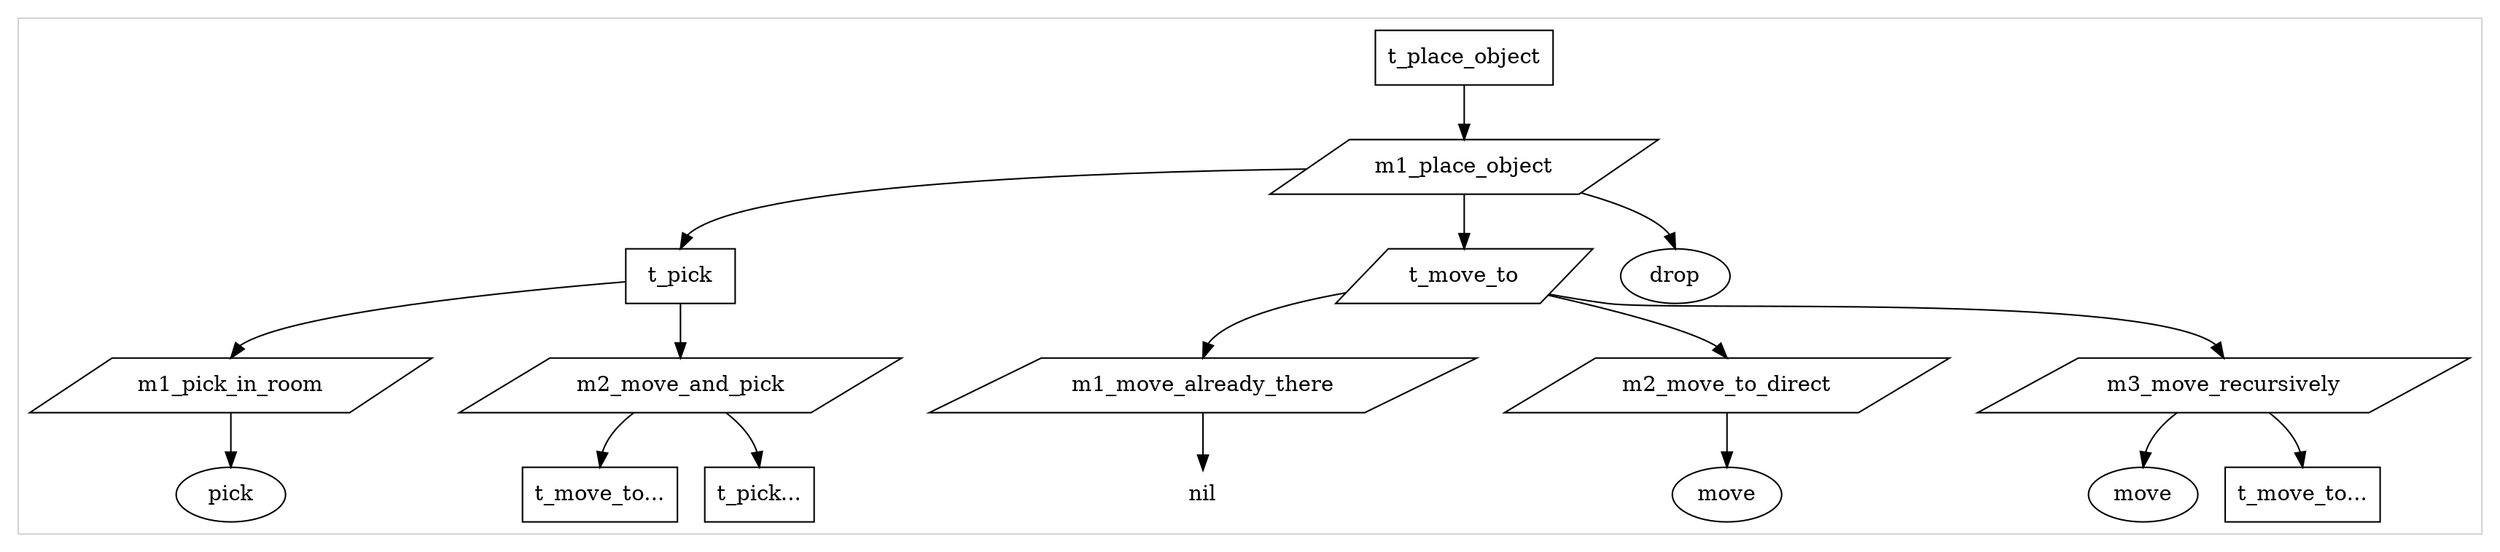 
digraph Hierarchy_1_Orig {
    ordering="out"
    // splines=ortho
    edge [headport="n"]
    node [fixedsize="true",width="1.2",height=".4"]
    node [shape="rectangle"]

    subgraph cluster_PickPlaceGraph {
        color=lightgray;
        subgraph actions {
            node [shape="ellipse", fixedsize="false",width="1",height=".5"]
            pick [label = "pick"]
            drop [label = "drop"]
            move [label = "move"]
            move_2 [label = "move"]
            //open [label = "open"]
            //close [label = "close"]

        }

        subgraph methods {
            node [shape="parallelogram", fixedsize="false",width="1",height=".5"]
            m1_place_object
            m1_pick_in_room
            m2_move_and_pick
            t_move_to
            m1_move_already_there
            m2_move_to_direct
            m3_move_recursively
        }
        subgraph tasks {
            node [shape="rect", fixedsize="false",width="1",height=".5"]
            t_place_object [label = "t_place_object"]
            t_pick [label = "t_pick"]
            t_move_to [label = "t_move_to"]
            t_move_to_2 [label = "t_move_to..."]
            t_move_to_3 [label = "t_move_to..."]
            t_pick_2 [label = "t_pick..."]

        }

        
        t_place_object -> m1_place_object
        m1_place_object -> t_pick
        m1_place_object -> t_move_to
        m1_place_object -> drop

        t_pick -> m1_pick_in_room
        m1_pick_in_room -> pick
        t_pick -> m2_move_and_pick
        m2_move_and_pick -> t_move_to_2
        m2_move_and_pick -> t_pick_2
        
        t_move_to -> m1_move_already_there
        nil [shape = "plaintext"]
        m1_move_already_there -> nil
        t_move_to -> m2_move_to_direct
        m2_move_to_direct -> move

        t_move_to -> m3_move_recursively
        m3_move_recursively -> move_2
        m3_move_recursively -> t_move_to_3


    }

}